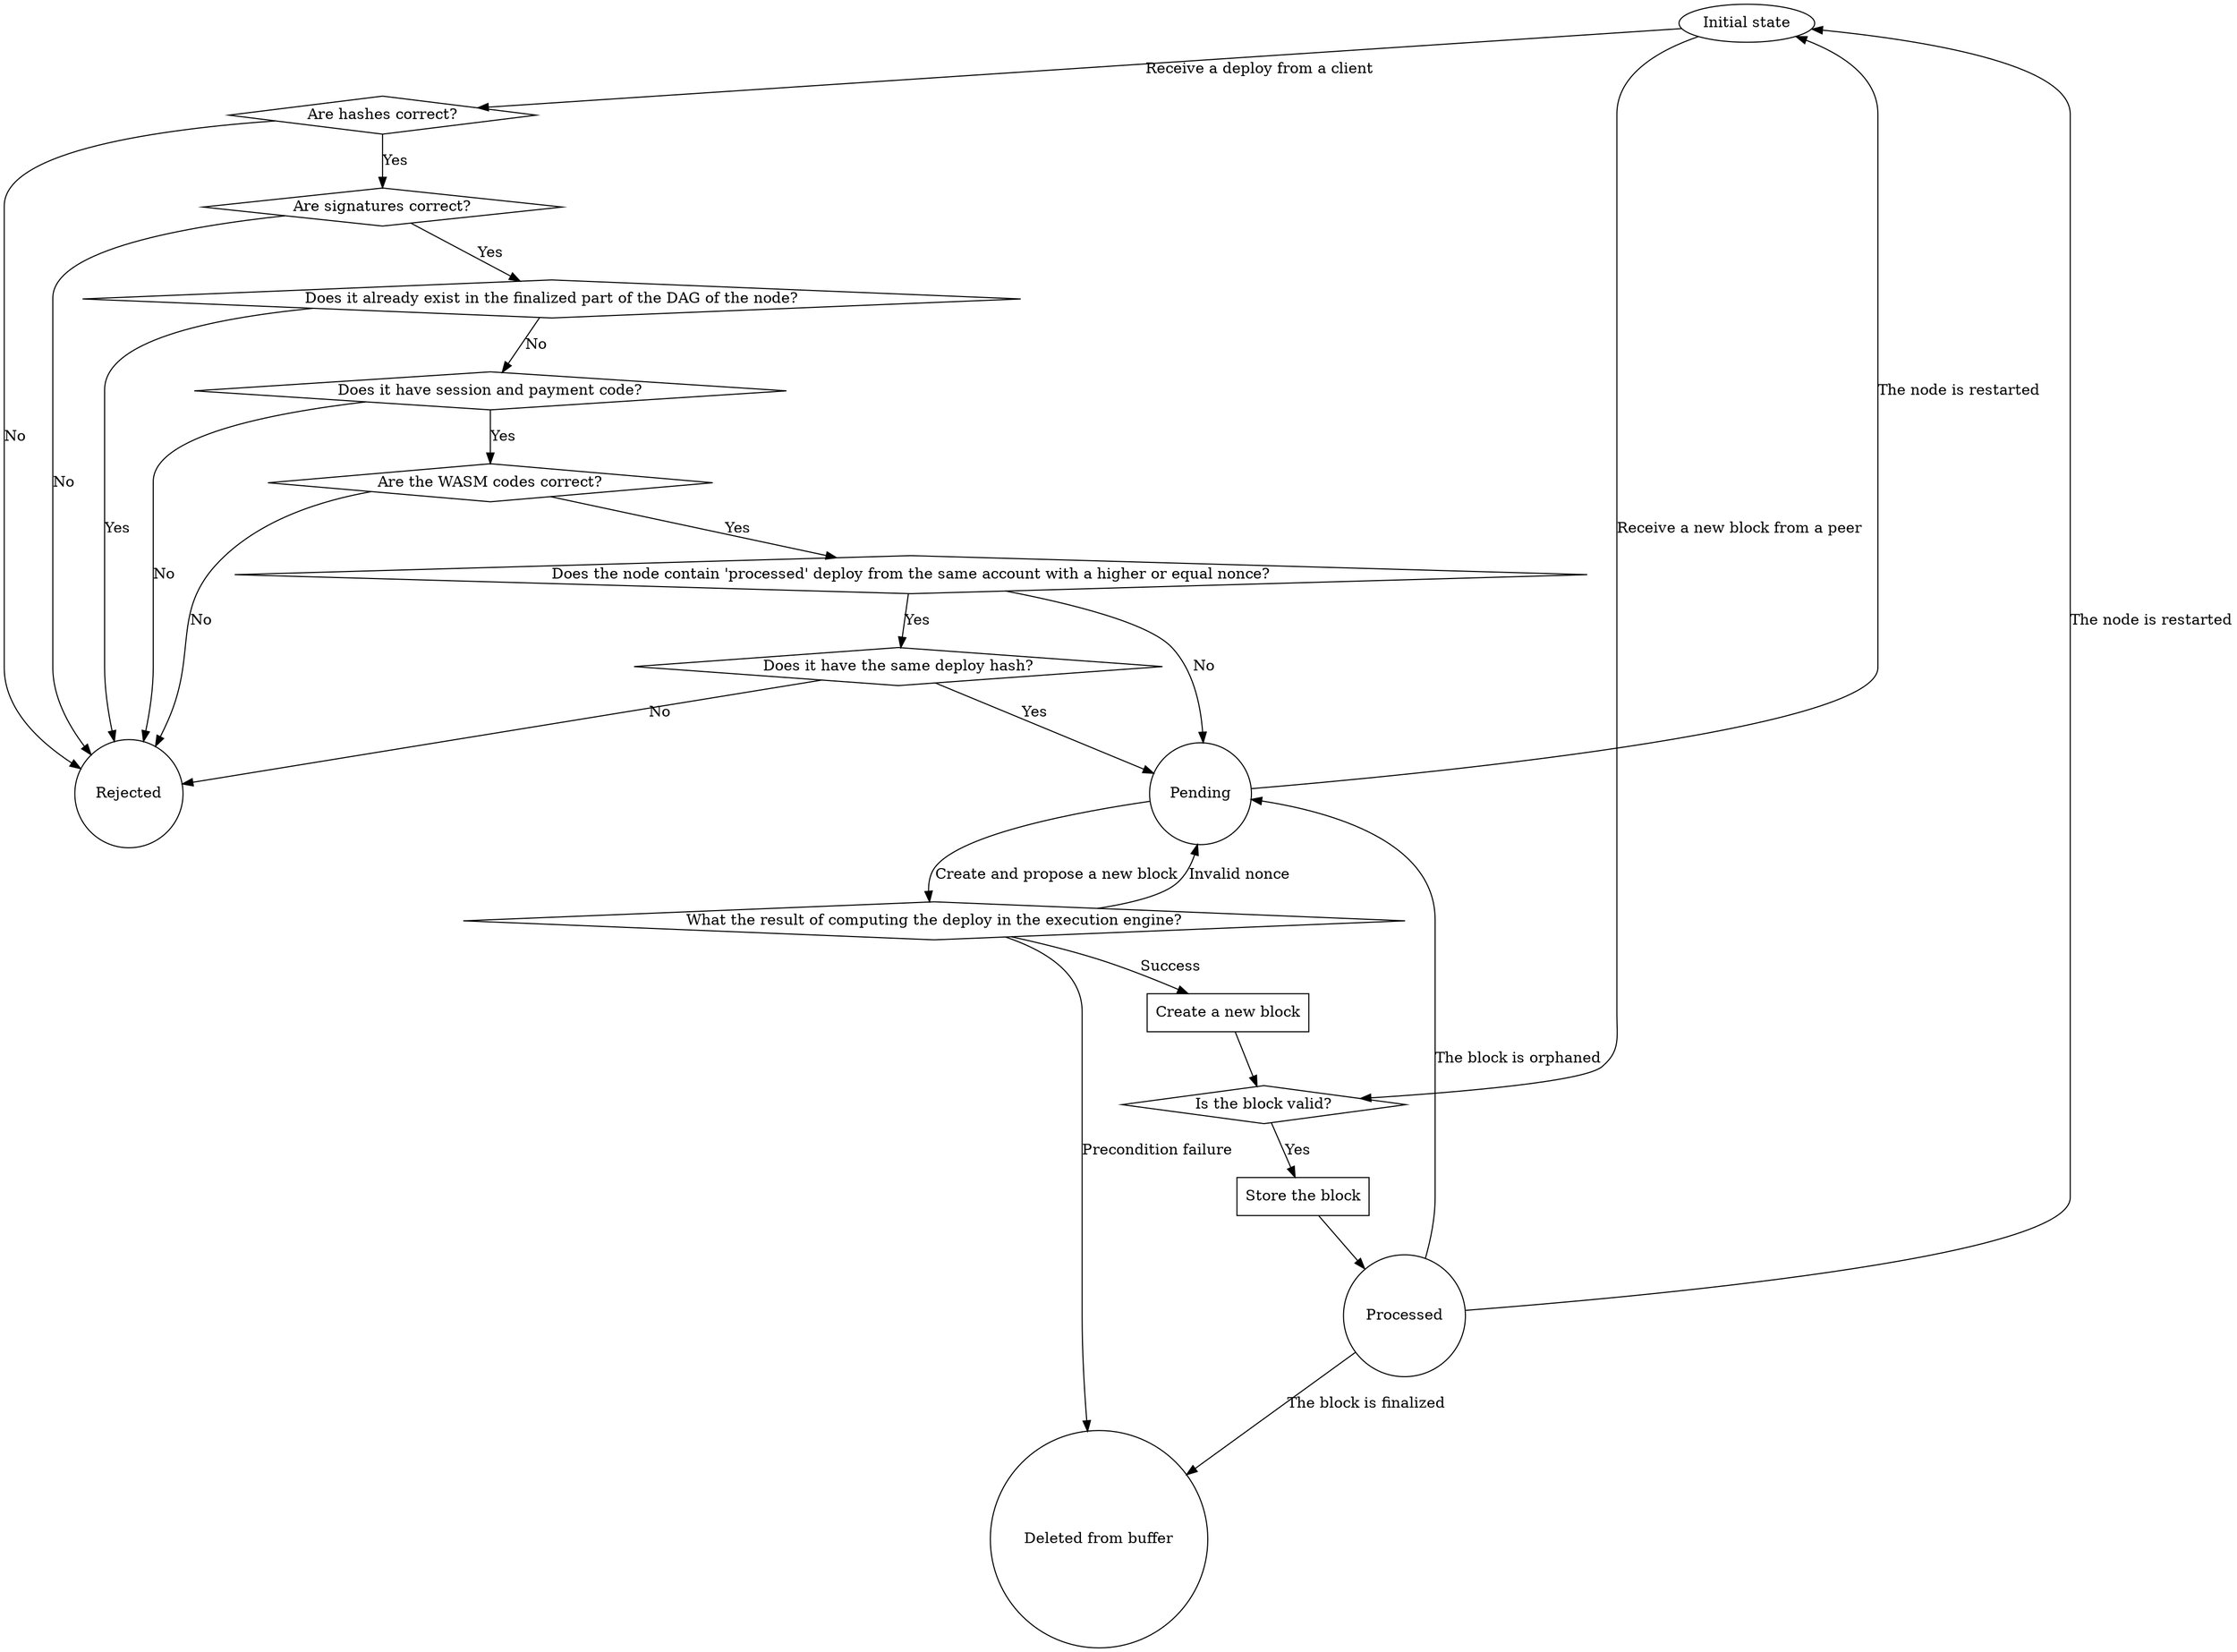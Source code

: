 digraph deploy_processing_finite_state_machine {
/*
    For visualisation install the Graphviz package: https://www.graphviz.org
    Compile to image using the example command: dot -Gdpi=100 -Tjpeg -o deploys.jpeg deploys_processing_fsm.gv
*/
	initial[shape="ellipse" label="Initial state"];
	rejected[shape="circle" label="Rejected"];
	check_hashes[shape="diamond" label="Are hashes correct?"];
	check_signatures[shape="diamond" label="Are signatures correct?"];
	check_preexistence[shape="diamond" label="Does it already exist in the finalized part of the DAG of the node?"];
	check_session_and_payment_code[shape="diamond" label="Does it have session and payment code?"];
	check_nonce_step_one[shape="diamond" label="Does the node contain 'processed' deploy from the same account with a higher or equal nonce?"]
    check_nonce_step_two[shape="diamond" label="Does it have the same deploy hash?"];
	check_wasm[shape="diamond" label="Are the WASM codes correct?"];

	pending[shape="circle" label="Pending"];
	processed[shape="circle" label="Processed"];
	deleted[shape="circle" label="Deleted from buffer"];

	check_computation_result[shape="diamond" label="What the result of computing the deploy in the execution engine?"];
	valid_block[shape="diamond" label="Is the block valid?"];
	create_block[shape="box" label="Create a new block"];
	store_block[shape="box" label="Store the block"];

	initial -> check_hashes [label="Receive a deploy from a client"];

	check_hashes -> check_signatures [label="Yes"];
	check_hashes -> rejected [label="No"];

	check_signatures -> check_preexistence [label="Yes"];
	check_signatures -> rejected [label="No"];

	check_preexistence -> check_session_and_payment_code [label="No"];
	check_preexistence -> rejected [label="Yes"];

	check_session_and_payment_code -> check_wasm [label="Yes"];
	check_session_and_payment_code -> rejected [label="No"];

	check_wasm -> check_nonce_step_one [label="Yes"];
	check_wasm -> rejected [label="No"];

	check_nonce_step_one -> pending [label="No"];
	check_nonce_step_one -> check_nonce_step_two [label="Yes"];

	check_nonce_step_two -> pending [label="Yes"];
	check_nonce_step_two -> rejected [label="No"];

	pending -> check_computation_result [label="Create and propose a new block"];
	check_computation_result -> deleted [label="Precondition failure"];
	check_computation_result -> pending [label="Invalid nonce"];
	check_computation_result -> create_block [label="Success"];

	create_block -> valid_block;

	valid_block -> store_block [label="Yes"];

	store_block -> processed;
	processed -> pending [label="The block is orphaned"];
	processed -> deleted [label="The block is finalized"];

	initial -> valid_block [label="Receive a new block from a peer"];

	pending -> initial [label="The node is restarted"];
	processed -> initial [label="The node is restarted"];
}
